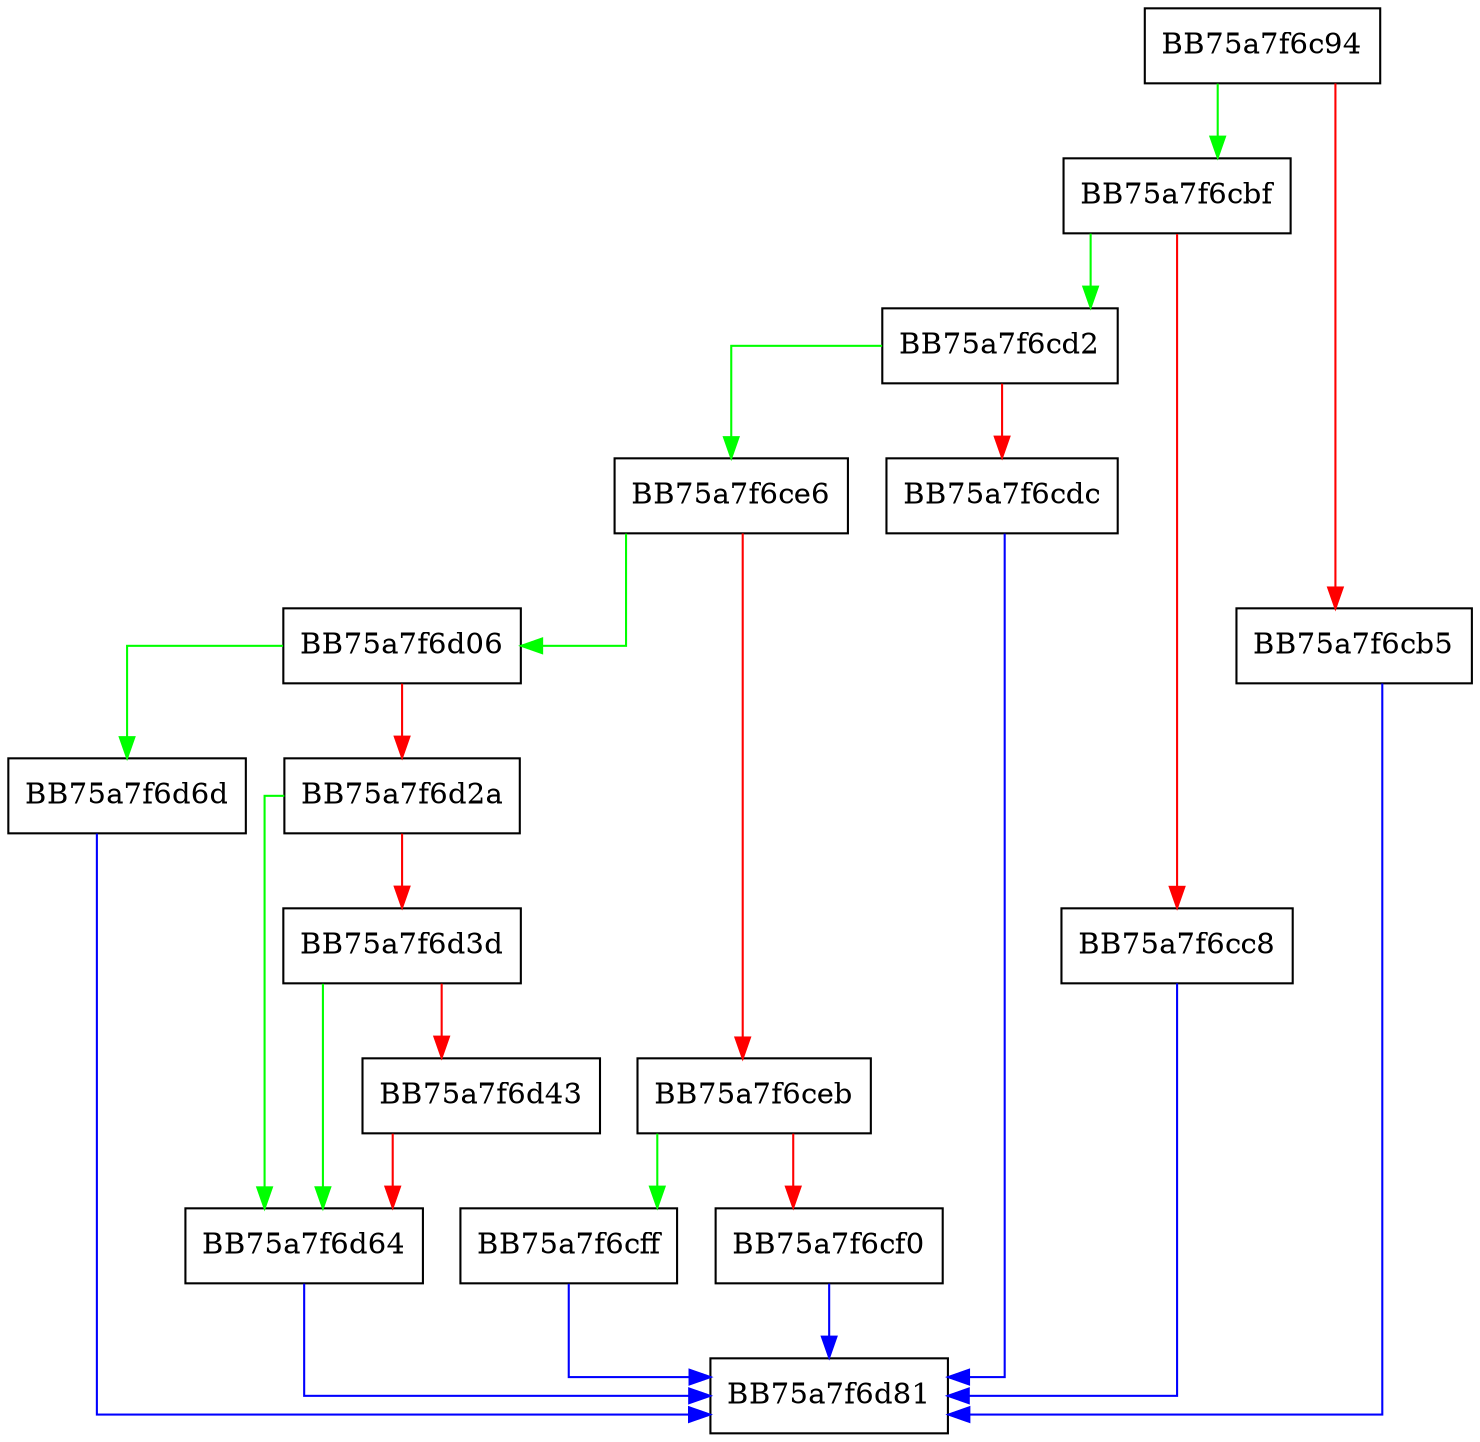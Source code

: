 digraph Write {
  node [shape="box"];
  graph [splines=ortho];
  BB75a7f6c94 -> BB75a7f6cbf [color="green"];
  BB75a7f6c94 -> BB75a7f6cb5 [color="red"];
  BB75a7f6cb5 -> BB75a7f6d81 [color="blue"];
  BB75a7f6cbf -> BB75a7f6cd2 [color="green"];
  BB75a7f6cbf -> BB75a7f6cc8 [color="red"];
  BB75a7f6cc8 -> BB75a7f6d81 [color="blue"];
  BB75a7f6cd2 -> BB75a7f6ce6 [color="green"];
  BB75a7f6cd2 -> BB75a7f6cdc [color="red"];
  BB75a7f6cdc -> BB75a7f6d81 [color="blue"];
  BB75a7f6ce6 -> BB75a7f6d06 [color="green"];
  BB75a7f6ce6 -> BB75a7f6ceb [color="red"];
  BB75a7f6ceb -> BB75a7f6cff [color="green"];
  BB75a7f6ceb -> BB75a7f6cf0 [color="red"];
  BB75a7f6cf0 -> BB75a7f6d81 [color="blue"];
  BB75a7f6cff -> BB75a7f6d81 [color="blue"];
  BB75a7f6d06 -> BB75a7f6d6d [color="green"];
  BB75a7f6d06 -> BB75a7f6d2a [color="red"];
  BB75a7f6d2a -> BB75a7f6d64 [color="green"];
  BB75a7f6d2a -> BB75a7f6d3d [color="red"];
  BB75a7f6d3d -> BB75a7f6d64 [color="green"];
  BB75a7f6d3d -> BB75a7f6d43 [color="red"];
  BB75a7f6d43 -> BB75a7f6d64 [color="red"];
  BB75a7f6d64 -> BB75a7f6d81 [color="blue"];
  BB75a7f6d6d -> BB75a7f6d81 [color="blue"];
}